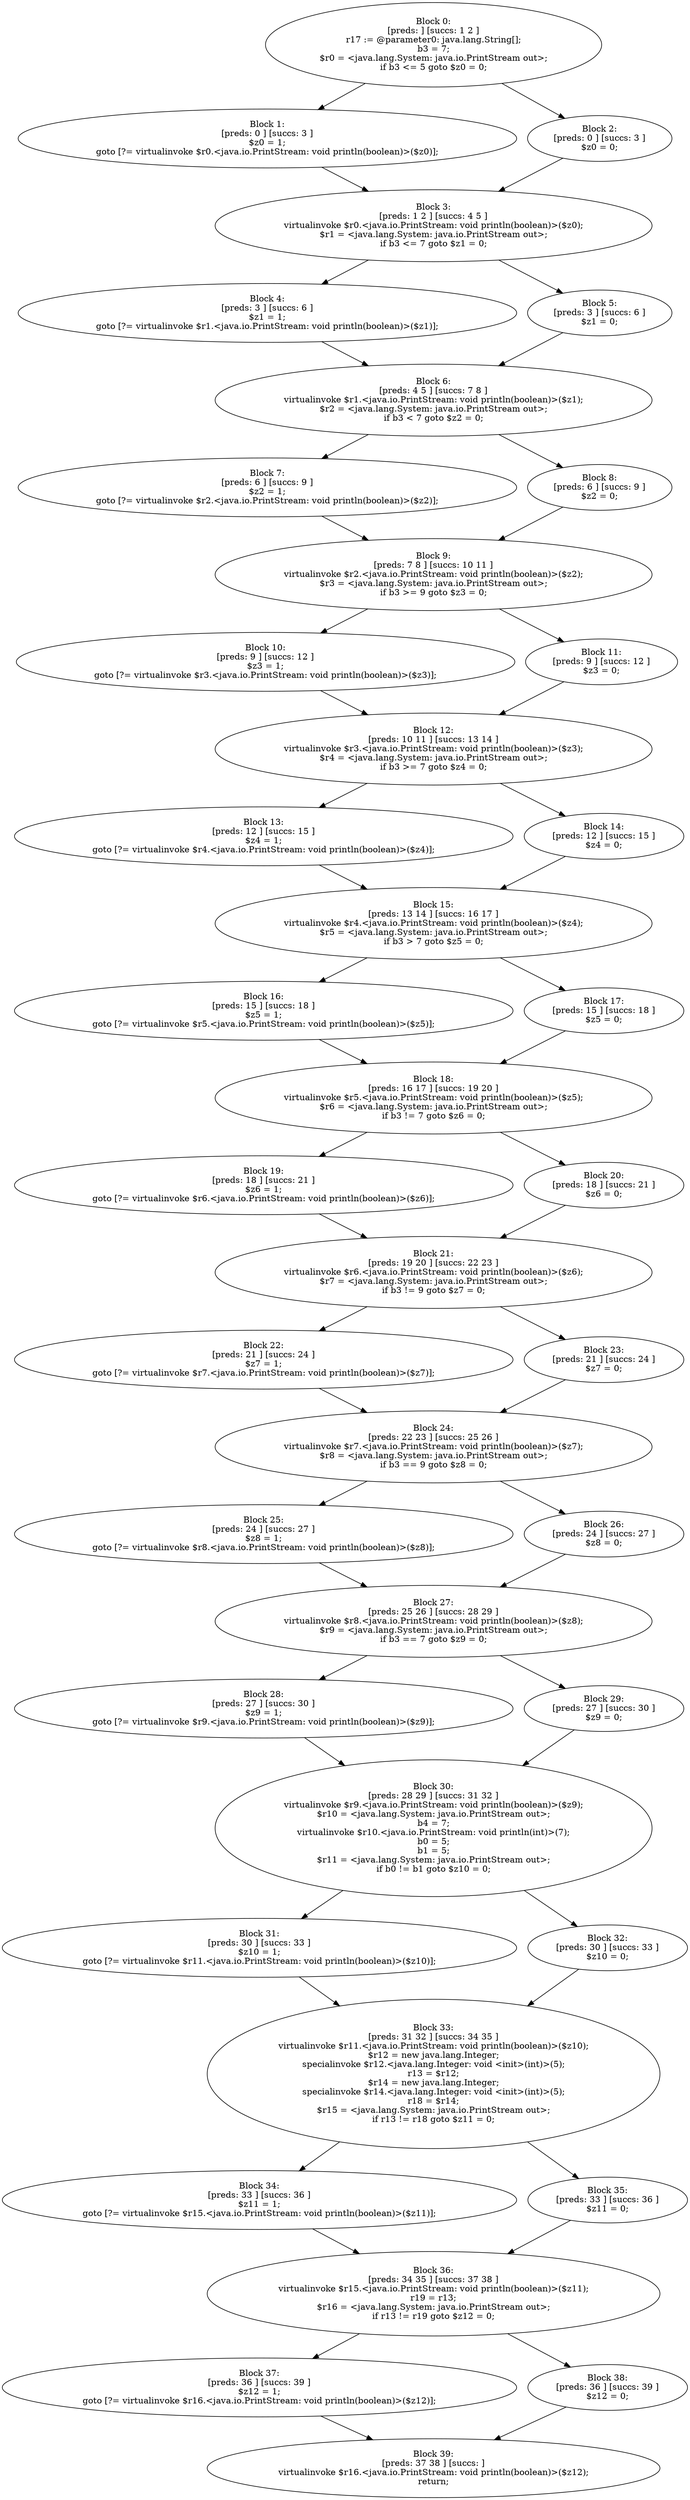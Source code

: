 digraph "unitGraph" {
    "Block 0:
[preds: ] [succs: 1 2 ]
r17 := @parameter0: java.lang.String[];
b3 = 7;
$r0 = <java.lang.System: java.io.PrintStream out>;
if b3 <= 5 goto $z0 = 0;
"
    "Block 1:
[preds: 0 ] [succs: 3 ]
$z0 = 1;
goto [?= virtualinvoke $r0.<java.io.PrintStream: void println(boolean)>($z0)];
"
    "Block 2:
[preds: 0 ] [succs: 3 ]
$z0 = 0;
"
    "Block 3:
[preds: 1 2 ] [succs: 4 5 ]
virtualinvoke $r0.<java.io.PrintStream: void println(boolean)>($z0);
$r1 = <java.lang.System: java.io.PrintStream out>;
if b3 <= 7 goto $z1 = 0;
"
    "Block 4:
[preds: 3 ] [succs: 6 ]
$z1 = 1;
goto [?= virtualinvoke $r1.<java.io.PrintStream: void println(boolean)>($z1)];
"
    "Block 5:
[preds: 3 ] [succs: 6 ]
$z1 = 0;
"
    "Block 6:
[preds: 4 5 ] [succs: 7 8 ]
virtualinvoke $r1.<java.io.PrintStream: void println(boolean)>($z1);
$r2 = <java.lang.System: java.io.PrintStream out>;
if b3 < 7 goto $z2 = 0;
"
    "Block 7:
[preds: 6 ] [succs: 9 ]
$z2 = 1;
goto [?= virtualinvoke $r2.<java.io.PrintStream: void println(boolean)>($z2)];
"
    "Block 8:
[preds: 6 ] [succs: 9 ]
$z2 = 0;
"
    "Block 9:
[preds: 7 8 ] [succs: 10 11 ]
virtualinvoke $r2.<java.io.PrintStream: void println(boolean)>($z2);
$r3 = <java.lang.System: java.io.PrintStream out>;
if b3 >= 9 goto $z3 = 0;
"
    "Block 10:
[preds: 9 ] [succs: 12 ]
$z3 = 1;
goto [?= virtualinvoke $r3.<java.io.PrintStream: void println(boolean)>($z3)];
"
    "Block 11:
[preds: 9 ] [succs: 12 ]
$z3 = 0;
"
    "Block 12:
[preds: 10 11 ] [succs: 13 14 ]
virtualinvoke $r3.<java.io.PrintStream: void println(boolean)>($z3);
$r4 = <java.lang.System: java.io.PrintStream out>;
if b3 >= 7 goto $z4 = 0;
"
    "Block 13:
[preds: 12 ] [succs: 15 ]
$z4 = 1;
goto [?= virtualinvoke $r4.<java.io.PrintStream: void println(boolean)>($z4)];
"
    "Block 14:
[preds: 12 ] [succs: 15 ]
$z4 = 0;
"
    "Block 15:
[preds: 13 14 ] [succs: 16 17 ]
virtualinvoke $r4.<java.io.PrintStream: void println(boolean)>($z4);
$r5 = <java.lang.System: java.io.PrintStream out>;
if b3 > 7 goto $z5 = 0;
"
    "Block 16:
[preds: 15 ] [succs: 18 ]
$z5 = 1;
goto [?= virtualinvoke $r5.<java.io.PrintStream: void println(boolean)>($z5)];
"
    "Block 17:
[preds: 15 ] [succs: 18 ]
$z5 = 0;
"
    "Block 18:
[preds: 16 17 ] [succs: 19 20 ]
virtualinvoke $r5.<java.io.PrintStream: void println(boolean)>($z5);
$r6 = <java.lang.System: java.io.PrintStream out>;
if b3 != 7 goto $z6 = 0;
"
    "Block 19:
[preds: 18 ] [succs: 21 ]
$z6 = 1;
goto [?= virtualinvoke $r6.<java.io.PrintStream: void println(boolean)>($z6)];
"
    "Block 20:
[preds: 18 ] [succs: 21 ]
$z6 = 0;
"
    "Block 21:
[preds: 19 20 ] [succs: 22 23 ]
virtualinvoke $r6.<java.io.PrintStream: void println(boolean)>($z6);
$r7 = <java.lang.System: java.io.PrintStream out>;
if b3 != 9 goto $z7 = 0;
"
    "Block 22:
[preds: 21 ] [succs: 24 ]
$z7 = 1;
goto [?= virtualinvoke $r7.<java.io.PrintStream: void println(boolean)>($z7)];
"
    "Block 23:
[preds: 21 ] [succs: 24 ]
$z7 = 0;
"
    "Block 24:
[preds: 22 23 ] [succs: 25 26 ]
virtualinvoke $r7.<java.io.PrintStream: void println(boolean)>($z7);
$r8 = <java.lang.System: java.io.PrintStream out>;
if b3 == 9 goto $z8 = 0;
"
    "Block 25:
[preds: 24 ] [succs: 27 ]
$z8 = 1;
goto [?= virtualinvoke $r8.<java.io.PrintStream: void println(boolean)>($z8)];
"
    "Block 26:
[preds: 24 ] [succs: 27 ]
$z8 = 0;
"
    "Block 27:
[preds: 25 26 ] [succs: 28 29 ]
virtualinvoke $r8.<java.io.PrintStream: void println(boolean)>($z8);
$r9 = <java.lang.System: java.io.PrintStream out>;
if b3 == 7 goto $z9 = 0;
"
    "Block 28:
[preds: 27 ] [succs: 30 ]
$z9 = 1;
goto [?= virtualinvoke $r9.<java.io.PrintStream: void println(boolean)>($z9)];
"
    "Block 29:
[preds: 27 ] [succs: 30 ]
$z9 = 0;
"
    "Block 30:
[preds: 28 29 ] [succs: 31 32 ]
virtualinvoke $r9.<java.io.PrintStream: void println(boolean)>($z9);
$r10 = <java.lang.System: java.io.PrintStream out>;
b4 = 7;
virtualinvoke $r10.<java.io.PrintStream: void println(int)>(7);
b0 = 5;
b1 = 5;
$r11 = <java.lang.System: java.io.PrintStream out>;
if b0 != b1 goto $z10 = 0;
"
    "Block 31:
[preds: 30 ] [succs: 33 ]
$z10 = 1;
goto [?= virtualinvoke $r11.<java.io.PrintStream: void println(boolean)>($z10)];
"
    "Block 32:
[preds: 30 ] [succs: 33 ]
$z10 = 0;
"
    "Block 33:
[preds: 31 32 ] [succs: 34 35 ]
virtualinvoke $r11.<java.io.PrintStream: void println(boolean)>($z10);
$r12 = new java.lang.Integer;
specialinvoke $r12.<java.lang.Integer: void <init>(int)>(5);
r13 = $r12;
$r14 = new java.lang.Integer;
specialinvoke $r14.<java.lang.Integer: void <init>(int)>(5);
r18 = $r14;
$r15 = <java.lang.System: java.io.PrintStream out>;
if r13 != r18 goto $z11 = 0;
"
    "Block 34:
[preds: 33 ] [succs: 36 ]
$z11 = 1;
goto [?= virtualinvoke $r15.<java.io.PrintStream: void println(boolean)>($z11)];
"
    "Block 35:
[preds: 33 ] [succs: 36 ]
$z11 = 0;
"
    "Block 36:
[preds: 34 35 ] [succs: 37 38 ]
virtualinvoke $r15.<java.io.PrintStream: void println(boolean)>($z11);
r19 = r13;
$r16 = <java.lang.System: java.io.PrintStream out>;
if r13 != r19 goto $z12 = 0;
"
    "Block 37:
[preds: 36 ] [succs: 39 ]
$z12 = 1;
goto [?= virtualinvoke $r16.<java.io.PrintStream: void println(boolean)>($z12)];
"
    "Block 38:
[preds: 36 ] [succs: 39 ]
$z12 = 0;
"
    "Block 39:
[preds: 37 38 ] [succs: ]
virtualinvoke $r16.<java.io.PrintStream: void println(boolean)>($z12);
return;
"
    "Block 0:
[preds: ] [succs: 1 2 ]
r17 := @parameter0: java.lang.String[];
b3 = 7;
$r0 = <java.lang.System: java.io.PrintStream out>;
if b3 <= 5 goto $z0 = 0;
"->"Block 1:
[preds: 0 ] [succs: 3 ]
$z0 = 1;
goto [?= virtualinvoke $r0.<java.io.PrintStream: void println(boolean)>($z0)];
";
    "Block 0:
[preds: ] [succs: 1 2 ]
r17 := @parameter0: java.lang.String[];
b3 = 7;
$r0 = <java.lang.System: java.io.PrintStream out>;
if b3 <= 5 goto $z0 = 0;
"->"Block 2:
[preds: 0 ] [succs: 3 ]
$z0 = 0;
";
    "Block 1:
[preds: 0 ] [succs: 3 ]
$z0 = 1;
goto [?= virtualinvoke $r0.<java.io.PrintStream: void println(boolean)>($z0)];
"->"Block 3:
[preds: 1 2 ] [succs: 4 5 ]
virtualinvoke $r0.<java.io.PrintStream: void println(boolean)>($z0);
$r1 = <java.lang.System: java.io.PrintStream out>;
if b3 <= 7 goto $z1 = 0;
";
    "Block 2:
[preds: 0 ] [succs: 3 ]
$z0 = 0;
"->"Block 3:
[preds: 1 2 ] [succs: 4 5 ]
virtualinvoke $r0.<java.io.PrintStream: void println(boolean)>($z0);
$r1 = <java.lang.System: java.io.PrintStream out>;
if b3 <= 7 goto $z1 = 0;
";
    "Block 3:
[preds: 1 2 ] [succs: 4 5 ]
virtualinvoke $r0.<java.io.PrintStream: void println(boolean)>($z0);
$r1 = <java.lang.System: java.io.PrintStream out>;
if b3 <= 7 goto $z1 = 0;
"->"Block 4:
[preds: 3 ] [succs: 6 ]
$z1 = 1;
goto [?= virtualinvoke $r1.<java.io.PrintStream: void println(boolean)>($z1)];
";
    "Block 3:
[preds: 1 2 ] [succs: 4 5 ]
virtualinvoke $r0.<java.io.PrintStream: void println(boolean)>($z0);
$r1 = <java.lang.System: java.io.PrintStream out>;
if b3 <= 7 goto $z1 = 0;
"->"Block 5:
[preds: 3 ] [succs: 6 ]
$z1 = 0;
";
    "Block 4:
[preds: 3 ] [succs: 6 ]
$z1 = 1;
goto [?= virtualinvoke $r1.<java.io.PrintStream: void println(boolean)>($z1)];
"->"Block 6:
[preds: 4 5 ] [succs: 7 8 ]
virtualinvoke $r1.<java.io.PrintStream: void println(boolean)>($z1);
$r2 = <java.lang.System: java.io.PrintStream out>;
if b3 < 7 goto $z2 = 0;
";
    "Block 5:
[preds: 3 ] [succs: 6 ]
$z1 = 0;
"->"Block 6:
[preds: 4 5 ] [succs: 7 8 ]
virtualinvoke $r1.<java.io.PrintStream: void println(boolean)>($z1);
$r2 = <java.lang.System: java.io.PrintStream out>;
if b3 < 7 goto $z2 = 0;
";
    "Block 6:
[preds: 4 5 ] [succs: 7 8 ]
virtualinvoke $r1.<java.io.PrintStream: void println(boolean)>($z1);
$r2 = <java.lang.System: java.io.PrintStream out>;
if b3 < 7 goto $z2 = 0;
"->"Block 7:
[preds: 6 ] [succs: 9 ]
$z2 = 1;
goto [?= virtualinvoke $r2.<java.io.PrintStream: void println(boolean)>($z2)];
";
    "Block 6:
[preds: 4 5 ] [succs: 7 8 ]
virtualinvoke $r1.<java.io.PrintStream: void println(boolean)>($z1);
$r2 = <java.lang.System: java.io.PrintStream out>;
if b3 < 7 goto $z2 = 0;
"->"Block 8:
[preds: 6 ] [succs: 9 ]
$z2 = 0;
";
    "Block 7:
[preds: 6 ] [succs: 9 ]
$z2 = 1;
goto [?= virtualinvoke $r2.<java.io.PrintStream: void println(boolean)>($z2)];
"->"Block 9:
[preds: 7 8 ] [succs: 10 11 ]
virtualinvoke $r2.<java.io.PrintStream: void println(boolean)>($z2);
$r3 = <java.lang.System: java.io.PrintStream out>;
if b3 >= 9 goto $z3 = 0;
";
    "Block 8:
[preds: 6 ] [succs: 9 ]
$z2 = 0;
"->"Block 9:
[preds: 7 8 ] [succs: 10 11 ]
virtualinvoke $r2.<java.io.PrintStream: void println(boolean)>($z2);
$r3 = <java.lang.System: java.io.PrintStream out>;
if b3 >= 9 goto $z3 = 0;
";
    "Block 9:
[preds: 7 8 ] [succs: 10 11 ]
virtualinvoke $r2.<java.io.PrintStream: void println(boolean)>($z2);
$r3 = <java.lang.System: java.io.PrintStream out>;
if b3 >= 9 goto $z3 = 0;
"->"Block 10:
[preds: 9 ] [succs: 12 ]
$z3 = 1;
goto [?= virtualinvoke $r3.<java.io.PrintStream: void println(boolean)>($z3)];
";
    "Block 9:
[preds: 7 8 ] [succs: 10 11 ]
virtualinvoke $r2.<java.io.PrintStream: void println(boolean)>($z2);
$r3 = <java.lang.System: java.io.PrintStream out>;
if b3 >= 9 goto $z3 = 0;
"->"Block 11:
[preds: 9 ] [succs: 12 ]
$z3 = 0;
";
    "Block 10:
[preds: 9 ] [succs: 12 ]
$z3 = 1;
goto [?= virtualinvoke $r3.<java.io.PrintStream: void println(boolean)>($z3)];
"->"Block 12:
[preds: 10 11 ] [succs: 13 14 ]
virtualinvoke $r3.<java.io.PrintStream: void println(boolean)>($z3);
$r4 = <java.lang.System: java.io.PrintStream out>;
if b3 >= 7 goto $z4 = 0;
";
    "Block 11:
[preds: 9 ] [succs: 12 ]
$z3 = 0;
"->"Block 12:
[preds: 10 11 ] [succs: 13 14 ]
virtualinvoke $r3.<java.io.PrintStream: void println(boolean)>($z3);
$r4 = <java.lang.System: java.io.PrintStream out>;
if b3 >= 7 goto $z4 = 0;
";
    "Block 12:
[preds: 10 11 ] [succs: 13 14 ]
virtualinvoke $r3.<java.io.PrintStream: void println(boolean)>($z3);
$r4 = <java.lang.System: java.io.PrintStream out>;
if b3 >= 7 goto $z4 = 0;
"->"Block 13:
[preds: 12 ] [succs: 15 ]
$z4 = 1;
goto [?= virtualinvoke $r4.<java.io.PrintStream: void println(boolean)>($z4)];
";
    "Block 12:
[preds: 10 11 ] [succs: 13 14 ]
virtualinvoke $r3.<java.io.PrintStream: void println(boolean)>($z3);
$r4 = <java.lang.System: java.io.PrintStream out>;
if b3 >= 7 goto $z4 = 0;
"->"Block 14:
[preds: 12 ] [succs: 15 ]
$z4 = 0;
";
    "Block 13:
[preds: 12 ] [succs: 15 ]
$z4 = 1;
goto [?= virtualinvoke $r4.<java.io.PrintStream: void println(boolean)>($z4)];
"->"Block 15:
[preds: 13 14 ] [succs: 16 17 ]
virtualinvoke $r4.<java.io.PrintStream: void println(boolean)>($z4);
$r5 = <java.lang.System: java.io.PrintStream out>;
if b3 > 7 goto $z5 = 0;
";
    "Block 14:
[preds: 12 ] [succs: 15 ]
$z4 = 0;
"->"Block 15:
[preds: 13 14 ] [succs: 16 17 ]
virtualinvoke $r4.<java.io.PrintStream: void println(boolean)>($z4);
$r5 = <java.lang.System: java.io.PrintStream out>;
if b3 > 7 goto $z5 = 0;
";
    "Block 15:
[preds: 13 14 ] [succs: 16 17 ]
virtualinvoke $r4.<java.io.PrintStream: void println(boolean)>($z4);
$r5 = <java.lang.System: java.io.PrintStream out>;
if b3 > 7 goto $z5 = 0;
"->"Block 16:
[preds: 15 ] [succs: 18 ]
$z5 = 1;
goto [?= virtualinvoke $r5.<java.io.PrintStream: void println(boolean)>($z5)];
";
    "Block 15:
[preds: 13 14 ] [succs: 16 17 ]
virtualinvoke $r4.<java.io.PrintStream: void println(boolean)>($z4);
$r5 = <java.lang.System: java.io.PrintStream out>;
if b3 > 7 goto $z5 = 0;
"->"Block 17:
[preds: 15 ] [succs: 18 ]
$z5 = 0;
";
    "Block 16:
[preds: 15 ] [succs: 18 ]
$z5 = 1;
goto [?= virtualinvoke $r5.<java.io.PrintStream: void println(boolean)>($z5)];
"->"Block 18:
[preds: 16 17 ] [succs: 19 20 ]
virtualinvoke $r5.<java.io.PrintStream: void println(boolean)>($z5);
$r6 = <java.lang.System: java.io.PrintStream out>;
if b3 != 7 goto $z6 = 0;
";
    "Block 17:
[preds: 15 ] [succs: 18 ]
$z5 = 0;
"->"Block 18:
[preds: 16 17 ] [succs: 19 20 ]
virtualinvoke $r5.<java.io.PrintStream: void println(boolean)>($z5);
$r6 = <java.lang.System: java.io.PrintStream out>;
if b3 != 7 goto $z6 = 0;
";
    "Block 18:
[preds: 16 17 ] [succs: 19 20 ]
virtualinvoke $r5.<java.io.PrintStream: void println(boolean)>($z5);
$r6 = <java.lang.System: java.io.PrintStream out>;
if b3 != 7 goto $z6 = 0;
"->"Block 19:
[preds: 18 ] [succs: 21 ]
$z6 = 1;
goto [?= virtualinvoke $r6.<java.io.PrintStream: void println(boolean)>($z6)];
";
    "Block 18:
[preds: 16 17 ] [succs: 19 20 ]
virtualinvoke $r5.<java.io.PrintStream: void println(boolean)>($z5);
$r6 = <java.lang.System: java.io.PrintStream out>;
if b3 != 7 goto $z6 = 0;
"->"Block 20:
[preds: 18 ] [succs: 21 ]
$z6 = 0;
";
    "Block 19:
[preds: 18 ] [succs: 21 ]
$z6 = 1;
goto [?= virtualinvoke $r6.<java.io.PrintStream: void println(boolean)>($z6)];
"->"Block 21:
[preds: 19 20 ] [succs: 22 23 ]
virtualinvoke $r6.<java.io.PrintStream: void println(boolean)>($z6);
$r7 = <java.lang.System: java.io.PrintStream out>;
if b3 != 9 goto $z7 = 0;
";
    "Block 20:
[preds: 18 ] [succs: 21 ]
$z6 = 0;
"->"Block 21:
[preds: 19 20 ] [succs: 22 23 ]
virtualinvoke $r6.<java.io.PrintStream: void println(boolean)>($z6);
$r7 = <java.lang.System: java.io.PrintStream out>;
if b3 != 9 goto $z7 = 0;
";
    "Block 21:
[preds: 19 20 ] [succs: 22 23 ]
virtualinvoke $r6.<java.io.PrintStream: void println(boolean)>($z6);
$r7 = <java.lang.System: java.io.PrintStream out>;
if b3 != 9 goto $z7 = 0;
"->"Block 22:
[preds: 21 ] [succs: 24 ]
$z7 = 1;
goto [?= virtualinvoke $r7.<java.io.PrintStream: void println(boolean)>($z7)];
";
    "Block 21:
[preds: 19 20 ] [succs: 22 23 ]
virtualinvoke $r6.<java.io.PrintStream: void println(boolean)>($z6);
$r7 = <java.lang.System: java.io.PrintStream out>;
if b3 != 9 goto $z7 = 0;
"->"Block 23:
[preds: 21 ] [succs: 24 ]
$z7 = 0;
";
    "Block 22:
[preds: 21 ] [succs: 24 ]
$z7 = 1;
goto [?= virtualinvoke $r7.<java.io.PrintStream: void println(boolean)>($z7)];
"->"Block 24:
[preds: 22 23 ] [succs: 25 26 ]
virtualinvoke $r7.<java.io.PrintStream: void println(boolean)>($z7);
$r8 = <java.lang.System: java.io.PrintStream out>;
if b3 == 9 goto $z8 = 0;
";
    "Block 23:
[preds: 21 ] [succs: 24 ]
$z7 = 0;
"->"Block 24:
[preds: 22 23 ] [succs: 25 26 ]
virtualinvoke $r7.<java.io.PrintStream: void println(boolean)>($z7);
$r8 = <java.lang.System: java.io.PrintStream out>;
if b3 == 9 goto $z8 = 0;
";
    "Block 24:
[preds: 22 23 ] [succs: 25 26 ]
virtualinvoke $r7.<java.io.PrintStream: void println(boolean)>($z7);
$r8 = <java.lang.System: java.io.PrintStream out>;
if b3 == 9 goto $z8 = 0;
"->"Block 25:
[preds: 24 ] [succs: 27 ]
$z8 = 1;
goto [?= virtualinvoke $r8.<java.io.PrintStream: void println(boolean)>($z8)];
";
    "Block 24:
[preds: 22 23 ] [succs: 25 26 ]
virtualinvoke $r7.<java.io.PrintStream: void println(boolean)>($z7);
$r8 = <java.lang.System: java.io.PrintStream out>;
if b3 == 9 goto $z8 = 0;
"->"Block 26:
[preds: 24 ] [succs: 27 ]
$z8 = 0;
";
    "Block 25:
[preds: 24 ] [succs: 27 ]
$z8 = 1;
goto [?= virtualinvoke $r8.<java.io.PrintStream: void println(boolean)>($z8)];
"->"Block 27:
[preds: 25 26 ] [succs: 28 29 ]
virtualinvoke $r8.<java.io.PrintStream: void println(boolean)>($z8);
$r9 = <java.lang.System: java.io.PrintStream out>;
if b3 == 7 goto $z9 = 0;
";
    "Block 26:
[preds: 24 ] [succs: 27 ]
$z8 = 0;
"->"Block 27:
[preds: 25 26 ] [succs: 28 29 ]
virtualinvoke $r8.<java.io.PrintStream: void println(boolean)>($z8);
$r9 = <java.lang.System: java.io.PrintStream out>;
if b3 == 7 goto $z9 = 0;
";
    "Block 27:
[preds: 25 26 ] [succs: 28 29 ]
virtualinvoke $r8.<java.io.PrintStream: void println(boolean)>($z8);
$r9 = <java.lang.System: java.io.PrintStream out>;
if b3 == 7 goto $z9 = 0;
"->"Block 28:
[preds: 27 ] [succs: 30 ]
$z9 = 1;
goto [?= virtualinvoke $r9.<java.io.PrintStream: void println(boolean)>($z9)];
";
    "Block 27:
[preds: 25 26 ] [succs: 28 29 ]
virtualinvoke $r8.<java.io.PrintStream: void println(boolean)>($z8);
$r9 = <java.lang.System: java.io.PrintStream out>;
if b3 == 7 goto $z9 = 0;
"->"Block 29:
[preds: 27 ] [succs: 30 ]
$z9 = 0;
";
    "Block 28:
[preds: 27 ] [succs: 30 ]
$z9 = 1;
goto [?= virtualinvoke $r9.<java.io.PrintStream: void println(boolean)>($z9)];
"->"Block 30:
[preds: 28 29 ] [succs: 31 32 ]
virtualinvoke $r9.<java.io.PrintStream: void println(boolean)>($z9);
$r10 = <java.lang.System: java.io.PrintStream out>;
b4 = 7;
virtualinvoke $r10.<java.io.PrintStream: void println(int)>(7);
b0 = 5;
b1 = 5;
$r11 = <java.lang.System: java.io.PrintStream out>;
if b0 != b1 goto $z10 = 0;
";
    "Block 29:
[preds: 27 ] [succs: 30 ]
$z9 = 0;
"->"Block 30:
[preds: 28 29 ] [succs: 31 32 ]
virtualinvoke $r9.<java.io.PrintStream: void println(boolean)>($z9);
$r10 = <java.lang.System: java.io.PrintStream out>;
b4 = 7;
virtualinvoke $r10.<java.io.PrintStream: void println(int)>(7);
b0 = 5;
b1 = 5;
$r11 = <java.lang.System: java.io.PrintStream out>;
if b0 != b1 goto $z10 = 0;
";
    "Block 30:
[preds: 28 29 ] [succs: 31 32 ]
virtualinvoke $r9.<java.io.PrintStream: void println(boolean)>($z9);
$r10 = <java.lang.System: java.io.PrintStream out>;
b4 = 7;
virtualinvoke $r10.<java.io.PrintStream: void println(int)>(7);
b0 = 5;
b1 = 5;
$r11 = <java.lang.System: java.io.PrintStream out>;
if b0 != b1 goto $z10 = 0;
"->"Block 31:
[preds: 30 ] [succs: 33 ]
$z10 = 1;
goto [?= virtualinvoke $r11.<java.io.PrintStream: void println(boolean)>($z10)];
";
    "Block 30:
[preds: 28 29 ] [succs: 31 32 ]
virtualinvoke $r9.<java.io.PrintStream: void println(boolean)>($z9);
$r10 = <java.lang.System: java.io.PrintStream out>;
b4 = 7;
virtualinvoke $r10.<java.io.PrintStream: void println(int)>(7);
b0 = 5;
b1 = 5;
$r11 = <java.lang.System: java.io.PrintStream out>;
if b0 != b1 goto $z10 = 0;
"->"Block 32:
[preds: 30 ] [succs: 33 ]
$z10 = 0;
";
    "Block 31:
[preds: 30 ] [succs: 33 ]
$z10 = 1;
goto [?= virtualinvoke $r11.<java.io.PrintStream: void println(boolean)>($z10)];
"->"Block 33:
[preds: 31 32 ] [succs: 34 35 ]
virtualinvoke $r11.<java.io.PrintStream: void println(boolean)>($z10);
$r12 = new java.lang.Integer;
specialinvoke $r12.<java.lang.Integer: void <init>(int)>(5);
r13 = $r12;
$r14 = new java.lang.Integer;
specialinvoke $r14.<java.lang.Integer: void <init>(int)>(5);
r18 = $r14;
$r15 = <java.lang.System: java.io.PrintStream out>;
if r13 != r18 goto $z11 = 0;
";
    "Block 32:
[preds: 30 ] [succs: 33 ]
$z10 = 0;
"->"Block 33:
[preds: 31 32 ] [succs: 34 35 ]
virtualinvoke $r11.<java.io.PrintStream: void println(boolean)>($z10);
$r12 = new java.lang.Integer;
specialinvoke $r12.<java.lang.Integer: void <init>(int)>(5);
r13 = $r12;
$r14 = new java.lang.Integer;
specialinvoke $r14.<java.lang.Integer: void <init>(int)>(5);
r18 = $r14;
$r15 = <java.lang.System: java.io.PrintStream out>;
if r13 != r18 goto $z11 = 0;
";
    "Block 33:
[preds: 31 32 ] [succs: 34 35 ]
virtualinvoke $r11.<java.io.PrintStream: void println(boolean)>($z10);
$r12 = new java.lang.Integer;
specialinvoke $r12.<java.lang.Integer: void <init>(int)>(5);
r13 = $r12;
$r14 = new java.lang.Integer;
specialinvoke $r14.<java.lang.Integer: void <init>(int)>(5);
r18 = $r14;
$r15 = <java.lang.System: java.io.PrintStream out>;
if r13 != r18 goto $z11 = 0;
"->"Block 34:
[preds: 33 ] [succs: 36 ]
$z11 = 1;
goto [?= virtualinvoke $r15.<java.io.PrintStream: void println(boolean)>($z11)];
";
    "Block 33:
[preds: 31 32 ] [succs: 34 35 ]
virtualinvoke $r11.<java.io.PrintStream: void println(boolean)>($z10);
$r12 = new java.lang.Integer;
specialinvoke $r12.<java.lang.Integer: void <init>(int)>(5);
r13 = $r12;
$r14 = new java.lang.Integer;
specialinvoke $r14.<java.lang.Integer: void <init>(int)>(5);
r18 = $r14;
$r15 = <java.lang.System: java.io.PrintStream out>;
if r13 != r18 goto $z11 = 0;
"->"Block 35:
[preds: 33 ] [succs: 36 ]
$z11 = 0;
";
    "Block 34:
[preds: 33 ] [succs: 36 ]
$z11 = 1;
goto [?= virtualinvoke $r15.<java.io.PrintStream: void println(boolean)>($z11)];
"->"Block 36:
[preds: 34 35 ] [succs: 37 38 ]
virtualinvoke $r15.<java.io.PrintStream: void println(boolean)>($z11);
r19 = r13;
$r16 = <java.lang.System: java.io.PrintStream out>;
if r13 != r19 goto $z12 = 0;
";
    "Block 35:
[preds: 33 ] [succs: 36 ]
$z11 = 0;
"->"Block 36:
[preds: 34 35 ] [succs: 37 38 ]
virtualinvoke $r15.<java.io.PrintStream: void println(boolean)>($z11);
r19 = r13;
$r16 = <java.lang.System: java.io.PrintStream out>;
if r13 != r19 goto $z12 = 0;
";
    "Block 36:
[preds: 34 35 ] [succs: 37 38 ]
virtualinvoke $r15.<java.io.PrintStream: void println(boolean)>($z11);
r19 = r13;
$r16 = <java.lang.System: java.io.PrintStream out>;
if r13 != r19 goto $z12 = 0;
"->"Block 37:
[preds: 36 ] [succs: 39 ]
$z12 = 1;
goto [?= virtualinvoke $r16.<java.io.PrintStream: void println(boolean)>($z12)];
";
    "Block 36:
[preds: 34 35 ] [succs: 37 38 ]
virtualinvoke $r15.<java.io.PrintStream: void println(boolean)>($z11);
r19 = r13;
$r16 = <java.lang.System: java.io.PrintStream out>;
if r13 != r19 goto $z12 = 0;
"->"Block 38:
[preds: 36 ] [succs: 39 ]
$z12 = 0;
";
    "Block 37:
[preds: 36 ] [succs: 39 ]
$z12 = 1;
goto [?= virtualinvoke $r16.<java.io.PrintStream: void println(boolean)>($z12)];
"->"Block 39:
[preds: 37 38 ] [succs: ]
virtualinvoke $r16.<java.io.PrintStream: void println(boolean)>($z12);
return;
";
    "Block 38:
[preds: 36 ] [succs: 39 ]
$z12 = 0;
"->"Block 39:
[preds: 37 38 ] [succs: ]
virtualinvoke $r16.<java.io.PrintStream: void println(boolean)>($z12);
return;
";
}
